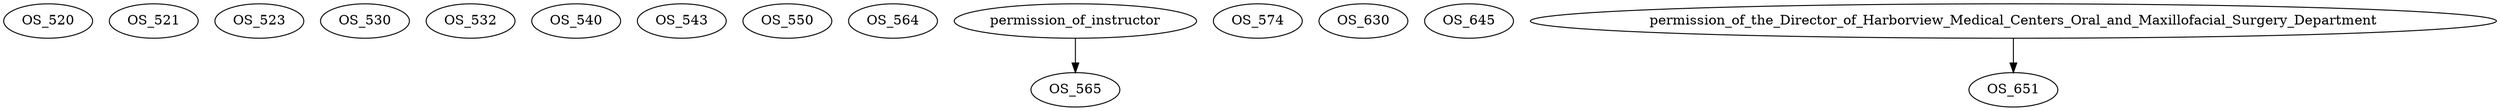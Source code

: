 digraph G {
    OS_520;
    OS_521;
    OS_523;
    OS_530;
    OS_532;
    OS_540;
    OS_543;
    OS_550;
    OS_564;
    edge [color=black];
    permission_of_instructor -> OS_565;
    OS_574;
    OS_630;
    OS_645;
    edge [color=black];
    permission_of_the_Director_of_Harborview_Medical_Centers_Oral_and_Maxillofacial_Surgery_Department -> OS_651;
}
